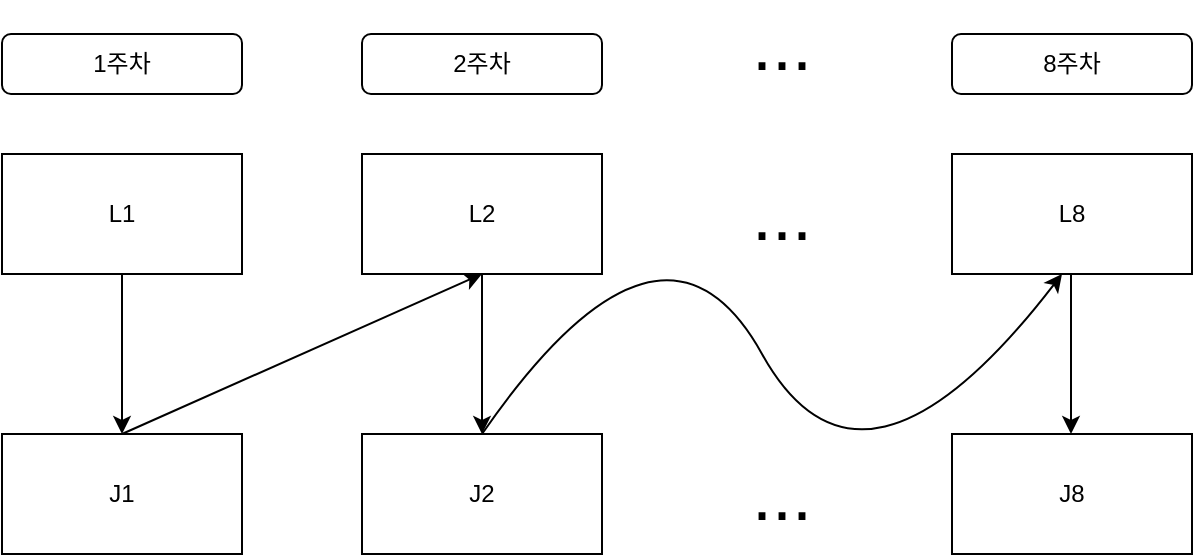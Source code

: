 <mxfile>
    <diagram id="Kjb9ReyM0F1rH2G6xULA" name="Page-1">
        <mxGraphModel dx="1078" dy="683" grid="1" gridSize="10" guides="1" tooltips="1" connect="1" arrows="1" fold="1" page="1" pageScale="1" pageWidth="1169" pageHeight="827" math="0" shadow="0">
            <root>
                <mxCell id="0"/>
                <mxCell id="1" parent="0"/>
                <mxCell id="2" value="L1" style="rounded=0;whiteSpace=wrap;html=1;" vertex="1" parent="1">
                    <mxGeometry x="110" y="140" width="120" height="60" as="geometry"/>
                </mxCell>
                <mxCell id="3" value="J1" style="rounded=0;whiteSpace=wrap;html=1;" vertex="1" parent="1">
                    <mxGeometry x="110" y="280" width="120" height="60" as="geometry"/>
                </mxCell>
                <mxCell id="4" value="L2" style="rounded=0;whiteSpace=wrap;html=1;" vertex="1" parent="1">
                    <mxGeometry x="290" y="140" width="120" height="60" as="geometry"/>
                </mxCell>
                <mxCell id="5" value="J2" style="rounded=0;whiteSpace=wrap;html=1;" vertex="1" parent="1">
                    <mxGeometry x="290" y="280" width="120" height="60" as="geometry"/>
                </mxCell>
                <mxCell id="6" value="1주차" style="rounded=1;whiteSpace=wrap;html=1;" vertex="1" parent="1">
                    <mxGeometry x="110" y="80" width="120" height="30" as="geometry"/>
                </mxCell>
                <mxCell id="7" value="2주차" style="rounded=1;whiteSpace=wrap;html=1;" vertex="1" parent="1">
                    <mxGeometry x="290" y="80" width="120" height="30" as="geometry"/>
                </mxCell>
                <mxCell id="8" value="L8" style="rounded=0;whiteSpace=wrap;html=1;" vertex="1" parent="1">
                    <mxGeometry x="585" y="140" width="120" height="60" as="geometry"/>
                </mxCell>
                <mxCell id="9" value="J8" style="rounded=0;whiteSpace=wrap;html=1;" vertex="1" parent="1">
                    <mxGeometry x="585" y="280" width="120" height="60" as="geometry"/>
                </mxCell>
                <mxCell id="10" value="8주차" style="rounded=1;whiteSpace=wrap;html=1;" vertex="1" parent="1">
                    <mxGeometry x="585" y="80" width="120" height="30" as="geometry"/>
                </mxCell>
                <mxCell id="11" value="" style="endArrow=classic;html=1;exitX=0.5;exitY=1;exitDx=0;exitDy=0;entryX=0.5;entryY=0;entryDx=0;entryDy=0;" edge="1" parent="1" source="2" target="3">
                    <mxGeometry width="50" height="50" relative="1" as="geometry">
                        <mxPoint x="390" y="250" as="sourcePoint"/>
                        <mxPoint x="440" y="200" as="targetPoint"/>
                    </mxGeometry>
                </mxCell>
                <mxCell id="12" value="" style="endArrow=classic;html=1;exitX=0.5;exitY=0;exitDx=0;exitDy=0;entryX=0.5;entryY=1;entryDx=0;entryDy=0;" edge="1" parent="1" source="3" target="4">
                    <mxGeometry width="50" height="50" relative="1" as="geometry">
                        <mxPoint x="169.5" y="290" as="sourcePoint"/>
                        <mxPoint x="169.5" y="370" as="targetPoint"/>
                    </mxGeometry>
                </mxCell>
                <mxCell id="13" value="" style="endArrow=classic;html=1;exitX=0.5;exitY=1;exitDx=0;exitDy=0;entryX=0.5;entryY=0;entryDx=0;entryDy=0;" edge="1" parent="1">
                    <mxGeometry width="50" height="50" relative="1" as="geometry">
                        <mxPoint x="350" y="200" as="sourcePoint"/>
                        <mxPoint x="350" y="280" as="targetPoint"/>
                    </mxGeometry>
                </mxCell>
                <mxCell id="15" value="" style="endArrow=classic;html=1;exitX=0.5;exitY=1;exitDx=0;exitDy=0;entryX=0.5;entryY=0;entryDx=0;entryDy=0;" edge="1" parent="1">
                    <mxGeometry width="50" height="50" relative="1" as="geometry">
                        <mxPoint x="644.5" y="200" as="sourcePoint"/>
                        <mxPoint x="644.5" y="280" as="targetPoint"/>
                    </mxGeometry>
                </mxCell>
                <mxCell id="18" value="" style="curved=1;endArrow=classic;html=1;" edge="1" parent="1">
                    <mxGeometry width="50" height="50" relative="1" as="geometry">
                        <mxPoint x="350" y="280" as="sourcePoint"/>
                        <mxPoint x="640" y="200" as="targetPoint"/>
                        <Array as="points">
                            <mxPoint x="440" y="150"/>
                            <mxPoint x="540" y="330"/>
                        </Array>
                    </mxGeometry>
                </mxCell>
                <mxCell id="19" value="&lt;font style=&quot;font-size: 36px&quot;&gt;...&lt;/font&gt;" style="text;html=1;strokeColor=none;fillColor=none;align=center;verticalAlign=middle;whiteSpace=wrap;rounded=0;" vertex="1" parent="1">
                    <mxGeometry x="470" y="70" width="60" height="30" as="geometry"/>
                </mxCell>
                <mxCell id="20" value="&lt;font style=&quot;font-size: 36px&quot;&gt;...&lt;/font&gt;" style="text;html=1;strokeColor=none;fillColor=none;align=center;verticalAlign=middle;whiteSpace=wrap;rounded=0;" vertex="1" parent="1">
                    <mxGeometry x="470" y="295" width="60" height="30" as="geometry"/>
                </mxCell>
                <mxCell id="21" value="&lt;font style=&quot;font-size: 36px&quot;&gt;...&lt;/font&gt;" style="text;html=1;strokeColor=none;fillColor=none;align=center;verticalAlign=middle;whiteSpace=wrap;rounded=0;" vertex="1" parent="1">
                    <mxGeometry x="470" y="155" width="60" height="30" as="geometry"/>
                </mxCell>
            </root>
        </mxGraphModel>
    </diagram>
</mxfile>